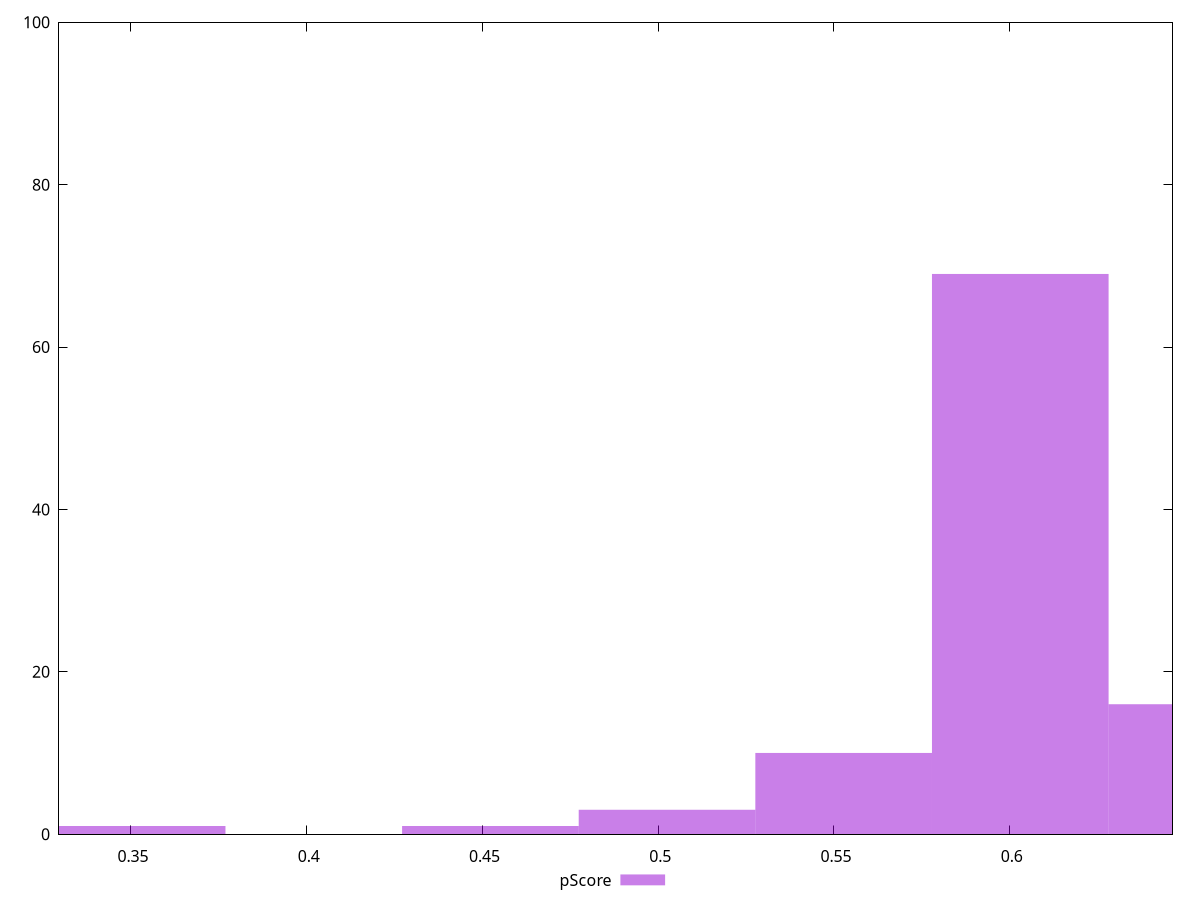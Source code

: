 reset

$pScore <<EOF
0.6030054066938041 69
0.6532558572516212 16
0.5527549561359871 10
0.5025045055781701 3
0.35175315390471906 1
0.4522540550203531 1
EOF

set key outside below
set boxwidth 0.05025045055781701
set xrange [0.32951847895778313:0.6463134047021725]
set yrange [0:100]
set trange [0:100]
set style fill transparent solid 0.5 noborder
set terminal svg size 640, 490 enhanced background rgb 'white'
set output "reprap/mainthread-work-breakdown/samples/pages+cached+noexternal+nomedia/pScore/histogram.svg"

plot $pScore title "pScore" with boxes

reset
